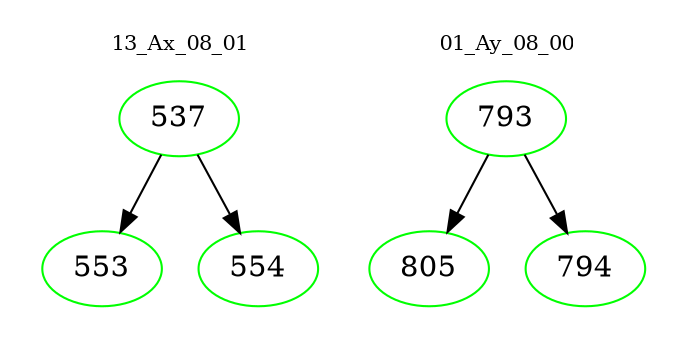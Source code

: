 digraph{
subgraph cluster_0 {
color = white
label = "13_Ax_08_01";
fontsize=10;
T0_537 [label="537", color="green"]
T0_537 -> T0_553 [color="black"]
T0_553 [label="553", color="green"]
T0_537 -> T0_554 [color="black"]
T0_554 [label="554", color="green"]
}
subgraph cluster_1 {
color = white
label = "01_Ay_08_00";
fontsize=10;
T1_793 [label="793", color="green"]
T1_793 -> T1_805 [color="black"]
T1_805 [label="805", color="green"]
T1_793 -> T1_794 [color="black"]
T1_794 [label="794", color="green"]
}
}
